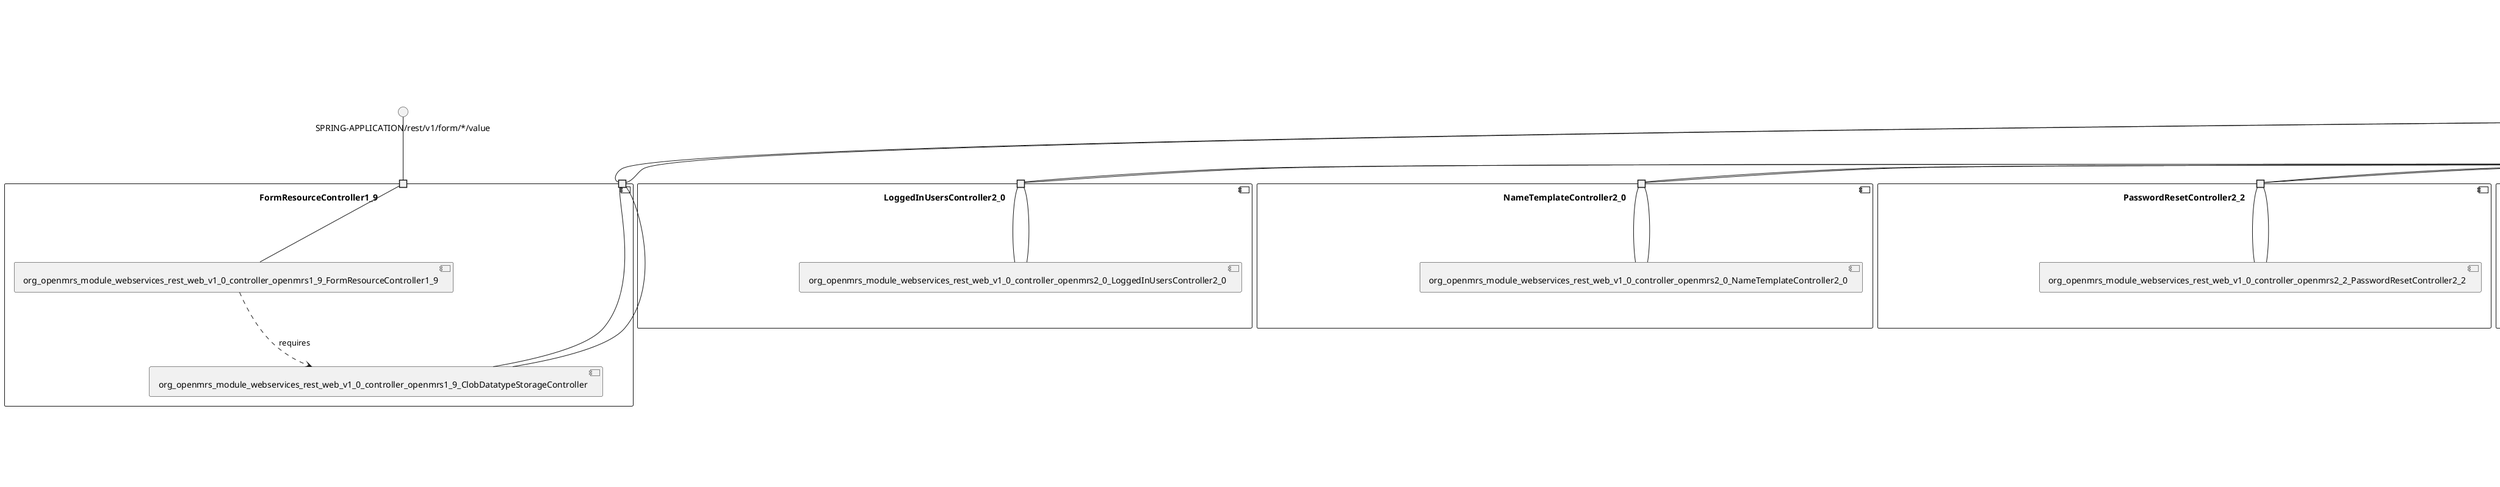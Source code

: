 @startuml
skinparam fixCircleLabelOverlapping true
skinparam componentStyle uml2
component "AddressTemplateController2_0\n\n\n\n\n\n" {
[org_openmrs_module_webservices_rest_web_v1_0_controller_openmrs2_0_AddressTemplateController2_0]
portin " " as AddressTemplateController2_0_requires_SPRING_APPLICATION_
portin " " as AddressTemplateController2_0_requires_SPRING_APPLICATION_
"AddressTemplateController2_0_requires_SPRING_APPLICATION_"--[org_openmrs_module_webservices_rest_web_v1_0_controller_openmrs2_0_AddressTemplateController2_0]
"AddressTemplateController2_0_requires_SPRING_APPLICATION_"--[org_openmrs_module_webservices_rest_web_v1_0_controller_openmrs2_0_AddressTemplateController2_0]
}
interface "SPRING-APPLICATION/" as interface.SPRING_APPLICATION_
interface.SPRING_APPLICATION_--"AddressTemplateController2_0_requires_SPRING_APPLICATION_"
interface "SPRING-APPLICATION/" as interface.SPRING_APPLICATION_
interface.SPRING_APPLICATION_--"AddressTemplateController2_0_requires_SPRING_APPLICATION_"
component "BaseRestController\n\n\n\n\n\n" {
[org_openmrs_module_webservices_rest_web_v1_0_controller_BaseRestController]
}
component "ChangePasswordController1_8\n\n\n\n\n\n" {
[org_openmrs_module_webservices_rest_web_v1_0_controller_openmrs1_8_ChangePasswordController1_8]
portin " " as ChangePasswordController1_8_requires_SPRING_APPLICATION_
portin " " as ChangePasswordController1_8_requires_SPRING_APPLICATION_
"ChangePasswordController1_8_requires_SPRING_APPLICATION_"--[org_openmrs_module_webservices_rest_web_v1_0_controller_openmrs1_8_ChangePasswordController1_8]
"ChangePasswordController1_8_requires_SPRING_APPLICATION_"--[org_openmrs_module_webservices_rest_web_v1_0_controller_openmrs1_8_ChangePasswordController1_8]
}
interface "SPRING-APPLICATION/" as interface.SPRING_APPLICATION_
interface.SPRING_APPLICATION_--"ChangePasswordController1_8_requires_SPRING_APPLICATION_"
interface "SPRING-APPLICATION/" as interface.SPRING_APPLICATION_
interface.SPRING_APPLICATION_--"ChangePasswordController1_8_requires_SPRING_APPLICATION_"
component "ConceptReferenceController1_9\n\n\n\n\n\n" {
[org_openmrs_module_webservices_rest_web_v1_0_controller_openmrs1_9_ConceptReferenceController1_9]
portin " " as ConceptReferenceController1_9_requires_SPRING_APPLICATION_
"ConceptReferenceController1_9_requires_SPRING_APPLICATION_"--[org_openmrs_module_webservices_rest_web_v1_0_controller_openmrs1_9_ConceptReferenceController1_9]
}
interface "SPRING-APPLICATION/" as interface.SPRING_APPLICATION_
interface.SPRING_APPLICATION_--"ConceptReferenceController1_9_requires_SPRING_APPLICATION_"
component "FormResourceController1_9\n\n\n\n\n\n" {
[org_openmrs_module_webservices_rest_web_v1_0_controller_openmrs1_9_ClobDatatypeStorageController]
[org_openmrs_module_webservices_rest_web_v1_0_controller_openmrs1_9_FormResourceController1_9]
portin " " as FormResourceController1_9_requires_SPRING_APPLICATION_rest_v1_form_value
portin " " as FormResourceController1_9_requires_SPRING_APPLICATION_
portin " " as FormResourceController1_9_requires_SPRING_APPLICATION_
[org_openmrs_module_webservices_rest_web_v1_0_controller_openmrs1_9_FormResourceController1_9]..>[org_openmrs_module_webservices_rest_web_v1_0_controller_openmrs1_9_ClobDatatypeStorageController] : requires
"FormResourceController1_9_requires_SPRING_APPLICATION_"--[org_openmrs_module_webservices_rest_web_v1_0_controller_openmrs1_9_ClobDatatypeStorageController]
"FormResourceController1_9_requires_SPRING_APPLICATION_"--[org_openmrs_module_webservices_rest_web_v1_0_controller_openmrs1_9_ClobDatatypeStorageController]
"FormResourceController1_9_requires_SPRING_APPLICATION_rest_v1_form_value"--[org_openmrs_module_webservices_rest_web_v1_0_controller_openmrs1_9_FormResourceController1_9]
}
interface "SPRING-APPLICATION/" as interface.SPRING_APPLICATION_
interface.SPRING_APPLICATION_--"FormResourceController1_9_requires_SPRING_APPLICATION_"
interface "SPRING-APPLICATION/" as interface.SPRING_APPLICATION_
interface.SPRING_APPLICATION_--"FormResourceController1_9_requires_SPRING_APPLICATION_"
interface "SPRING-APPLICATION/rest/v1/form/*/value" as interface.SPRING_APPLICATION_rest_v1_form_value
interface.SPRING_APPLICATION_rest_v1_form_value--"FormResourceController1_9_requires_SPRING_APPLICATION_rest_v1_form_value"
component "ImplementationIdController2_0\n\n\n\n\n\n" {
[org_openmrs_module_webservices_rest_web_v1_0_controller_openmrs2_0_ImplementationIdController2_0]
portin " " as ImplementationIdController2_0_requires_SPRING_APPLICATION_
portin " " as ImplementationIdController2_0_requires_SPRING_APPLICATION_
"ImplementationIdController2_0_requires_SPRING_APPLICATION_"--[org_openmrs_module_webservices_rest_web_v1_0_controller_openmrs2_0_ImplementationIdController2_0]
"ImplementationIdController2_0_requires_SPRING_APPLICATION_"--[org_openmrs_module_webservices_rest_web_v1_0_controller_openmrs2_0_ImplementationIdController2_0]
}
interface "SPRING-APPLICATION/" as interface.SPRING_APPLICATION_
interface.SPRING_APPLICATION_--"ImplementationIdController2_0_requires_SPRING_APPLICATION_"
interface "SPRING-APPLICATION/" as interface.SPRING_APPLICATION_
interface.SPRING_APPLICATION_--"ImplementationIdController2_0_requires_SPRING_APPLICATION_"
component "LocaleAndThemeConfigurationController2_0\n\n\n\n\n\n" {
[org_openmrs_module_webservices_rest_web_v1_0_controller_openmrs2_0_LocaleAndThemeConfigurationController2_0]
portin " " as LocaleAndThemeConfigurationController2_0_requires_SPRING_APPLICATION_
portin " " as LocaleAndThemeConfigurationController2_0_requires_SPRING_APPLICATION_
"LocaleAndThemeConfigurationController2_0_requires_SPRING_APPLICATION_"--[org_openmrs_module_webservices_rest_web_v1_0_controller_openmrs2_0_LocaleAndThemeConfigurationController2_0]
"LocaleAndThemeConfigurationController2_0_requires_SPRING_APPLICATION_"--[org_openmrs_module_webservices_rest_web_v1_0_controller_openmrs2_0_LocaleAndThemeConfigurationController2_0]
}
interface "SPRING-APPLICATION/" as interface.SPRING_APPLICATION_
interface.SPRING_APPLICATION_--"LocaleAndThemeConfigurationController2_0_requires_SPRING_APPLICATION_"
interface "SPRING-APPLICATION/" as interface.SPRING_APPLICATION_
interface.SPRING_APPLICATION_--"LocaleAndThemeConfigurationController2_0_requires_SPRING_APPLICATION_"
component "LoggedInUsersController2_0\n\n\n\n\n\n" {
[org_openmrs_module_webservices_rest_web_v1_0_controller_openmrs2_0_LoggedInUsersController2_0]
portin " " as LoggedInUsersController2_0_requires_SPRING_APPLICATION_
portin " " as LoggedInUsersController2_0_requires_SPRING_APPLICATION_
"LoggedInUsersController2_0_requires_SPRING_APPLICATION_"--[org_openmrs_module_webservices_rest_web_v1_0_controller_openmrs2_0_LoggedInUsersController2_0]
"LoggedInUsersController2_0_requires_SPRING_APPLICATION_"--[org_openmrs_module_webservices_rest_web_v1_0_controller_openmrs2_0_LoggedInUsersController2_0]
}
interface "SPRING-APPLICATION/" as interface.SPRING_APPLICATION_
interface.SPRING_APPLICATION_--"LoggedInUsersController2_0_requires_SPRING_APPLICATION_"
interface "SPRING-APPLICATION/" as interface.SPRING_APPLICATION_
interface.SPRING_APPLICATION_--"LoggedInUsersController2_0_requires_SPRING_APPLICATION_"
component "NameTemplateController2_0\n\n\n\n\n\n" {
[org_openmrs_module_webservices_rest_web_v1_0_controller_openmrs2_0_NameTemplateController2_0]
portin " " as NameTemplateController2_0_requires_SPRING_APPLICATION_
portin " " as NameTemplateController2_0_requires_SPRING_APPLICATION_
"NameTemplateController2_0_requires_SPRING_APPLICATION_"--[org_openmrs_module_webservices_rest_web_v1_0_controller_openmrs2_0_NameTemplateController2_0]
"NameTemplateController2_0_requires_SPRING_APPLICATION_"--[org_openmrs_module_webservices_rest_web_v1_0_controller_openmrs2_0_NameTemplateController2_0]
}
interface "SPRING-APPLICATION/" as interface.SPRING_APPLICATION_
interface.SPRING_APPLICATION_--"NameTemplateController2_0_requires_SPRING_APPLICATION_"
interface "SPRING-APPLICATION/" as interface.SPRING_APPLICATION_
interface.SPRING_APPLICATION_--"NameTemplateController2_0_requires_SPRING_APPLICATION_"
component "ObsComplexValueController1_8\n\n\n\n\n\n" {
[org_openmrs_module_webservices_rest_web_v1_0_controller_openmrs1_8_ObsComplexValueController1_8]
portin " " as ObsComplexValueController1_8_requires_SPRING_APPLICATION_value
"ObsComplexValueController1_8_requires_SPRING_APPLICATION_value"--[org_openmrs_module_webservices_rest_web_v1_0_controller_openmrs1_8_ObsComplexValueController1_8]
}
interface "SPRING-APPLICATION/*/value" as interface.SPRING_APPLICATION_value
interface.SPRING_APPLICATION_value--"ObsComplexValueController1_8_requires_SPRING_APPLICATION_value"
component "PasswordResetController2_2\n\n\n\n\n\n" {
[org_openmrs_module_webservices_rest_web_v1_0_controller_openmrs2_2_PasswordResetController2_2]
portin " " as PasswordResetController2_2_requires_SPRING_APPLICATION_
portin " " as PasswordResetController2_2_requires_SPRING_APPLICATION_
"PasswordResetController2_2_requires_SPRING_APPLICATION_"--[org_openmrs_module_webservices_rest_web_v1_0_controller_openmrs2_2_PasswordResetController2_2]
"PasswordResetController2_2_requires_SPRING_APPLICATION_"--[org_openmrs_module_webservices_rest_web_v1_0_controller_openmrs2_2_PasswordResetController2_2]
}
interface "SPRING-APPLICATION/" as interface.SPRING_APPLICATION_
interface.SPRING_APPLICATION_--"PasswordResetController2_2_requires_SPRING_APPLICATION_"
interface "SPRING-APPLICATION/" as interface.SPRING_APPLICATION_
interface.SPRING_APPLICATION_--"PasswordResetController2_2_requires_SPRING_APPLICATION_"
component "SearchIndexController2_0\n\n\n\n\n\n" {
[org_openmrs_module_webservices_rest_web_v1_0_controller_MainSubResourceController]
[org_openmrs_module_webservices_rest_web_v1_0_controller_openmrs2_0_SearchIndexController2_0]
[org_openmrs_module_webservices_rest_web_api_impl_RestServiceImpl]
[org_openmrs_module_webservices_rest_web_v1_0_controller_openmrs1_9_SessionController1_9]
[org_openmrs_module_webservices_rest_web_v1_0_controller_BaseUriSetup]
[org_openmrs_module_webservices_rest_web_v1_0_controller_openmrs1_8_HL7MessageController1_8]
[org_openmrs_module_webservices_rest_web_v1_0_controller_MainResourceController]
[org_openmrs_module_webservices_rest_web_v1_0_controller_openmrs2_0_ClearDbCacheController2_0]
[org_openmrs_module_webservices_rest_web_api_RestService]
portin " " as SearchIndexController2_0_requires_SPRING_APPLICATION_rest_v1_hl7
portin " " as SearchIndexController2_0_requires_SPRING_APPLICATION_
portin " " as SearchIndexController2_0_requires_SPRING_APPLICATION_
portin " " as SearchIndexController2_0_requires_SPRING_APPLICATION_
portin " " as SearchIndexController2_0_requires_SPRING_APPLICATION_
portin " " as SearchIndexController2_0_requires_SPRING_APPLICATION_
portin " " as SearchIndexController2_0_requires_SPRING_APPLICATION_
[org_openmrs_module_webservices_rest_web_v1_0_controller_openmrs1_8_HL7MessageController1_8]..>[org_openmrs_module_webservices_rest_web_v1_0_controller_MainResourceController] : requires
[org_openmrs_module_webservices_rest_web_v1_0_controller_MainResourceController]..>[org_openmrs_module_webservices_rest_web_v1_0_controller_BaseUriSetup] : requires
[org_openmrs_module_webservices_rest_web_v1_0_controller_openmrs1_9_SessionController1_9]..>[org_openmrs_module_webservices_rest_web_api_RestService] : requires
[org_openmrs_module_webservices_rest_web_v1_0_controller_MainSubResourceController]..>[org_openmrs_module_webservices_rest_web_api_RestService] : requires
[org_openmrs_module_webservices_rest_web_v1_0_controller_openmrs2_0_ClearDbCacheController2_0]..>[org_openmrs_module_webservices_rest_web_api_RestService] : requires
[org_openmrs_module_webservices_rest_web_v1_0_controller_openmrs1_9_SessionController1_9]..>[org_openmrs_module_webservices_rest_web_api_impl_RestServiceImpl] : requires
[org_openmrs_module_webservices_rest_web_v1_0_controller_MainSubResourceController]..>[org_openmrs_module_webservices_rest_web_api_impl_RestServiceImpl] : requires
[org_openmrs_module_webservices_rest_web_v1_0_controller_MainResourceController]..>[org_openmrs_module_webservices_rest_web_api_impl_RestServiceImpl] : requires
[org_openmrs_module_webservices_rest_web_v1_0_controller_openmrs2_0_ClearDbCacheController2_0]..>[org_openmrs_module_webservices_rest_web_api_impl_RestServiceImpl] : requires
[org_openmrs_module_webservices_rest_web_v1_0_controller_MainSubResourceController]..>[org_openmrs_module_webservices_rest_web_v1_0_controller_BaseUriSetup] : requires
[org_openmrs_module_webservices_rest_web_v1_0_controller_openmrs2_0_SearchIndexController2_0]..>[org_openmrs_module_webservices_rest_web_api_RestService] : requires
[org_openmrs_module_webservices_rest_web_v1_0_controller_MainResourceController]..>[org_openmrs_module_webservices_rest_web_api_RestService] : requires
[org_openmrs_module_webservices_rest_web_v1_0_controller_openmrs2_0_SearchIndexController2_0]..>[org_openmrs_module_webservices_rest_web_api_impl_RestServiceImpl] : requires
"SearchIndexController2_0_requires_SPRING_APPLICATION_"--[org_openmrs_module_webservices_rest_web_v1_0_controller_openmrs2_0_SearchIndexController2_0]
"SearchIndexController2_0_requires_SPRING_APPLICATION_"--[org_openmrs_module_webservices_rest_web_v1_0_controller_openmrs1_9_SessionController1_9]
"SearchIndexController2_0_requires_SPRING_APPLICATION_"--[org_openmrs_module_webservices_rest_web_v1_0_controller_openmrs2_0_ClearDbCacheController2_0]
"SearchIndexController2_0_requires_SPRING_APPLICATION_"--[org_openmrs_module_webservices_rest_web_v1_0_controller_openmrs2_0_ClearDbCacheController2_0]
"SearchIndexController2_0_requires_SPRING_APPLICATION_"--[org_openmrs_module_webservices_rest_web_v1_0_controller_MainResourceController]
"SearchIndexController2_0_requires_SPRING_APPLICATION_"--[org_openmrs_module_webservices_rest_web_v1_0_controller_MainSubResourceController]
"SearchIndexController2_0_requires_SPRING_APPLICATION_rest_v1_hl7"--[org_openmrs_module_webservices_rest_web_v1_0_controller_openmrs1_8_HL7MessageController1_8]
"SearchIndexController2_0_requires_SPRING_APPLICATION_"--[org_openmrs_module_webservices_rest_web_v1_0_controller_MainResourceController]
"SearchIndexController2_0_requires_SPRING_APPLICATION_"--[org_openmrs_module_webservices_rest_web_v1_0_controller_openmrs1_9_SessionController1_9]
"SearchIndexController2_0_requires_SPRING_APPLICATION_"--[org_openmrs_module_webservices_rest_web_v1_0_controller_MainSubResourceController]
"SearchIndexController2_0_requires_SPRING_APPLICATION_"--[org_openmrs_module_webservices_rest_web_v1_0_controller_openmrs2_0_SearchIndexController2_0]
}
interface "SPRING-APPLICATION/" as interface.SPRING_APPLICATION_
interface.SPRING_APPLICATION_--"SearchIndexController2_0_requires_SPRING_APPLICATION_"
interface "SPRING-APPLICATION/" as interface.SPRING_APPLICATION_
interface.SPRING_APPLICATION_--"SearchIndexController2_0_requires_SPRING_APPLICATION_"
interface "SPRING-APPLICATION/" as interface.SPRING_APPLICATION_
interface.SPRING_APPLICATION_--"SearchIndexController2_0_requires_SPRING_APPLICATION_"
interface "SPRING-APPLICATION/" as interface.SPRING_APPLICATION_
interface.SPRING_APPLICATION_--"SearchIndexController2_0_requires_SPRING_APPLICATION_"
interface "SPRING-APPLICATION/" as interface.SPRING_APPLICATION_
interface.SPRING_APPLICATION_--"SearchIndexController2_0_requires_SPRING_APPLICATION_"
interface "SPRING-APPLICATION/" as interface.SPRING_APPLICATION_
interface.SPRING_APPLICATION_--"SearchIndexController2_0_requires_SPRING_APPLICATION_"
interface "SPRING-APPLICATION/rest/v1/hl7" as interface.SPRING_APPLICATION_rest_v1_hl7
interface.SPRING_APPLICATION_rest_v1_hl7--"SearchIndexController2_0_requires_SPRING_APPLICATION_rest_v1_hl7"
component "SettingsFormController\n\n\n\n\n\n" {
[org_openmrs_module_webservices_rest_web_controller_SettingsFormController]
portin " " as SettingsFormController_requires_SPRING_APPLICATION_module_webservices_rest_settings
"SettingsFormController_requires_SPRING_APPLICATION_module_webservices_rest_settings"--[org_openmrs_module_webservices_rest_web_controller_SettingsFormController]
}
interface "SPRING-APPLICATION/module/webservices/rest/settings" as interface.SPRING_APPLICATION_module_webservices_rest_settings
interface.SPRING_APPLICATION_module_webservices_rest_settings--"SettingsFormController_requires_SPRING_APPLICATION_module_webservices_rest_settings"
component "SwaggerDocController\n\n\n\n\n\n" {
[org_openmrs_module_webservices_rest_web_controller_SwaggerDocController]
portin " " as SwaggerDocController_requires_SPRING_APPLICATION_module_webservices_rest_apiDocs
"SwaggerDocController_requires_SPRING_APPLICATION_module_webservices_rest_apiDocs"--[org_openmrs_module_webservices_rest_web_controller_SwaggerDocController]
}
interface "SPRING-APPLICATION/module/webservices/rest/apiDocs" as interface.SPRING_APPLICATION_module_webservices_rest_apiDocs
interface.SPRING_APPLICATION_module_webservices_rest_apiDocs--"SwaggerDocController_requires_SPRING_APPLICATION_module_webservices_rest_apiDocs"
component "SwaggerSpecificationController\n\n\n\n\n\n" {
[org_openmrs_module_webservices_rest_web_controller_SwaggerSpecificationController]
portin " " as SwaggerSpecificationController_requires_SPRING_APPLICATION_module_webservices_rest_swagger_json
"SwaggerSpecificationController_requires_SPRING_APPLICATION_module_webservices_rest_swagger_json"--[org_openmrs_module_webservices_rest_web_controller_SwaggerSpecificationController]
}
interface "SPRING-APPLICATION/module/webservices/rest/swagger_json" as interface.SPRING_APPLICATION_module_webservices_rest_swagger_json
interface.SPRING_APPLICATION_module_webservices_rest_swagger_json--"SwaggerSpecificationController_requires_SPRING_APPLICATION_module_webservices_rest_swagger_json"
component "UnknownResourceController\n\n\n\n\n\n" {
[org_openmrs_module_webservices_rest_web_v1_0_controller_UnknownResourceController]
portin " " as UnknownResourceController_requires_SPRING_APPLICATION_rest_unknownResource
"UnknownResourceController_requires_SPRING_APPLICATION_rest_unknownResource"--[org_openmrs_module_webservices_rest_web_v1_0_controller_UnknownResourceController]
}
interface "SPRING-APPLICATION/rest/unknownResource" as interface.SPRING_APPLICATION_rest_unknownResource
interface.SPRING_APPLICATION_rest_unknownResource--"UnknownResourceController_requires_SPRING_APPLICATION_rest_unknownResource"
component "VisitConfigurationController2_0\n\n\n\n\n\n" {
[org_openmrs_module_webservices_rest_web_v1_0_controller_openmrs2_0_VisitConfigurationController2_0]
portin " " as VisitConfigurationController2_0_requires_SPRING_APPLICATION_
portin " " as VisitConfigurationController2_0_requires_SPRING_APPLICATION_
"VisitConfigurationController2_0_requires_SPRING_APPLICATION_"--[org_openmrs_module_webservices_rest_web_v1_0_controller_openmrs2_0_VisitConfigurationController2_0]
"VisitConfigurationController2_0_requires_SPRING_APPLICATION_"--[org_openmrs_module_webservices_rest_web_v1_0_controller_openmrs2_0_VisitConfigurationController2_0]
}
interface "SPRING-APPLICATION/" as interface.SPRING_APPLICATION_
interface.SPRING_APPLICATION_--"VisitConfigurationController2_0_requires_SPRING_APPLICATION_"
interface "SPRING-APPLICATION/" as interface.SPRING_APPLICATION_
interface.SPRING_APPLICATION_--"VisitConfigurationController2_0_requires_SPRING_APPLICATION_"
interface "org_openmrs_module_webservices_rest_web_v1_0_controller_openmrs1_8_ObsService" as interface.org_openmrs_module_webservices_rest_web_v1_0_controller_openmrs1_8_ObsService
interface.org_openmrs_module_webservices_rest_web_v1_0_controller_openmrs1_8_ObsService--[org_openmrs_module_webservices_rest_web_v1_0_controller_openmrs1_8_ObsService_Provider]
interface "org_openmrs_module_webservices_rest_web_v1_0_controller_openmrs1_8_UserService" as interface.org_openmrs_module_webservices_rest_web_v1_0_controller_openmrs1_8_UserService
interface.org_openmrs_module_webservices_rest_web_v1_0_controller_openmrs1_8_UserService--[org_openmrs_module_webservices_rest_web_v1_0_controller_openmrs1_8_UserService_Provider]
interface "org_openmrs_module_webservices_rest_web_v1_0_controller_openmrs1_9_DatatypeService" as interface.org_openmrs_module_webservices_rest_web_v1_0_controller_openmrs1_9_DatatypeService
interface.org_openmrs_module_webservices_rest_web_v1_0_controller_openmrs1_9_DatatypeService--[org_openmrs_module_webservices_rest_web_v1_0_controller_openmrs1_9_DatatypeService_Provider]
interface "org_openmrs_module_webservices_rest_web_v1_0_controller_openmrs1_9_FormService" as interface.org_openmrs_module_webservices_rest_web_v1_0_controller_openmrs1_9_FormService
interface.org_openmrs_module_webservices_rest_web_v1_0_controller_openmrs1_9_FormService--[org_openmrs_module_webservices_rest_web_v1_0_controller_openmrs1_9_FormService_Provider]
interface "org_openmrs_module_webservices_rest_web_v1_0_controller_openmrs2_2_UserService" as interface.org_openmrs_module_webservices_rest_web_v1_0_controller_openmrs2_2_UserService
interface.org_openmrs_module_webservices_rest_web_v1_0_controller_openmrs2_2_UserService--[org_openmrs_module_webservices_rest_web_v1_0_controller_openmrs2_2_UserService_Provider]

@enduml
